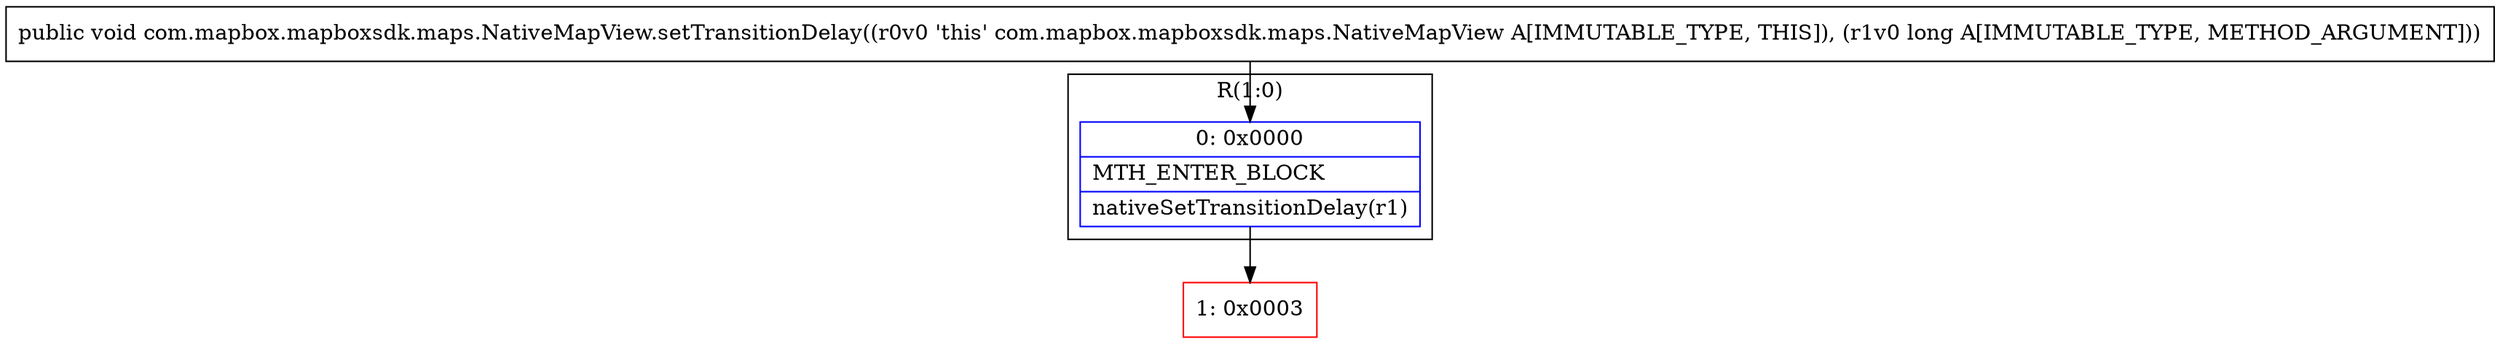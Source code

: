 digraph "CFG forcom.mapbox.mapboxsdk.maps.NativeMapView.setTransitionDelay(J)V" {
subgraph cluster_Region_1702710970 {
label = "R(1:0)";
node [shape=record,color=blue];
Node_0 [shape=record,label="{0\:\ 0x0000|MTH_ENTER_BLOCK\l|nativeSetTransitionDelay(r1)\l}"];
}
Node_1 [shape=record,color=red,label="{1\:\ 0x0003}"];
MethodNode[shape=record,label="{public void com.mapbox.mapboxsdk.maps.NativeMapView.setTransitionDelay((r0v0 'this' com.mapbox.mapboxsdk.maps.NativeMapView A[IMMUTABLE_TYPE, THIS]), (r1v0 long A[IMMUTABLE_TYPE, METHOD_ARGUMENT])) }"];
MethodNode -> Node_0;
Node_0 -> Node_1;
}

